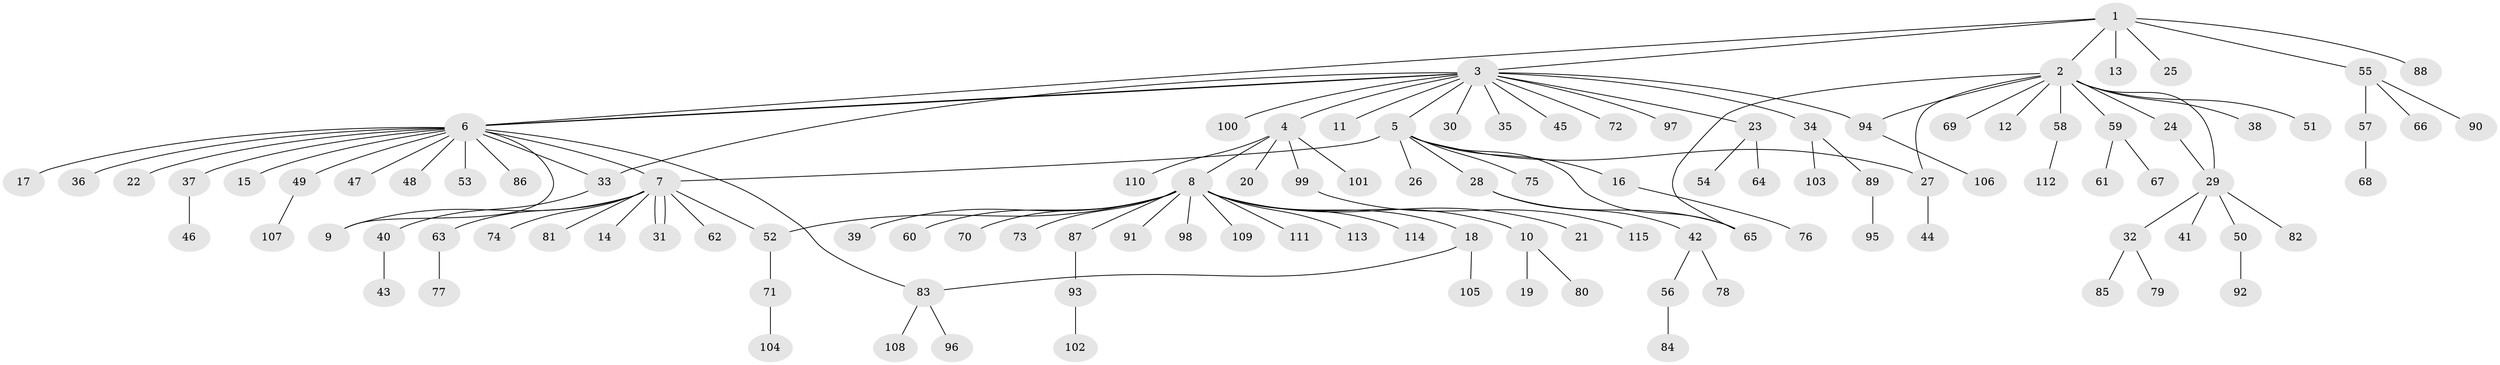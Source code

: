 // Generated by graph-tools (version 1.1) at 2025/14/03/09/25 04:14:39]
// undirected, 115 vertices, 127 edges
graph export_dot {
graph [start="1"]
  node [color=gray90,style=filled];
  1;
  2;
  3;
  4;
  5;
  6;
  7;
  8;
  9;
  10;
  11;
  12;
  13;
  14;
  15;
  16;
  17;
  18;
  19;
  20;
  21;
  22;
  23;
  24;
  25;
  26;
  27;
  28;
  29;
  30;
  31;
  32;
  33;
  34;
  35;
  36;
  37;
  38;
  39;
  40;
  41;
  42;
  43;
  44;
  45;
  46;
  47;
  48;
  49;
  50;
  51;
  52;
  53;
  54;
  55;
  56;
  57;
  58;
  59;
  60;
  61;
  62;
  63;
  64;
  65;
  66;
  67;
  68;
  69;
  70;
  71;
  72;
  73;
  74;
  75;
  76;
  77;
  78;
  79;
  80;
  81;
  82;
  83;
  84;
  85;
  86;
  87;
  88;
  89;
  90;
  91;
  92;
  93;
  94;
  95;
  96;
  97;
  98;
  99;
  100;
  101;
  102;
  103;
  104;
  105;
  106;
  107;
  108;
  109;
  110;
  111;
  112;
  113;
  114;
  115;
  1 -- 2;
  1 -- 3;
  1 -- 6;
  1 -- 13;
  1 -- 25;
  1 -- 55;
  1 -- 88;
  2 -- 12;
  2 -- 24;
  2 -- 27;
  2 -- 29;
  2 -- 38;
  2 -- 51;
  2 -- 58;
  2 -- 59;
  2 -- 65;
  2 -- 69;
  2 -- 94;
  3 -- 4;
  3 -- 5;
  3 -- 6;
  3 -- 6;
  3 -- 11;
  3 -- 23;
  3 -- 30;
  3 -- 33;
  3 -- 34;
  3 -- 35;
  3 -- 45;
  3 -- 72;
  3 -- 94;
  3 -- 97;
  3 -- 100;
  4 -- 8;
  4 -- 20;
  4 -- 99;
  4 -- 101;
  4 -- 110;
  5 -- 7;
  5 -- 16;
  5 -- 26;
  5 -- 27;
  5 -- 28;
  5 -- 65;
  5 -- 75;
  6 -- 7;
  6 -- 9;
  6 -- 15;
  6 -- 17;
  6 -- 22;
  6 -- 33;
  6 -- 36;
  6 -- 37;
  6 -- 47;
  6 -- 48;
  6 -- 49;
  6 -- 53;
  6 -- 83;
  6 -- 86;
  7 -- 9;
  7 -- 14;
  7 -- 31;
  7 -- 31;
  7 -- 52;
  7 -- 62;
  7 -- 63;
  7 -- 74;
  7 -- 81;
  8 -- 10;
  8 -- 18;
  8 -- 21;
  8 -- 39;
  8 -- 52;
  8 -- 60;
  8 -- 70;
  8 -- 73;
  8 -- 87;
  8 -- 91;
  8 -- 98;
  8 -- 109;
  8 -- 111;
  8 -- 113;
  8 -- 114;
  10 -- 19;
  10 -- 80;
  16 -- 76;
  18 -- 83;
  18 -- 105;
  23 -- 54;
  23 -- 64;
  24 -- 29;
  27 -- 44;
  28 -- 42;
  28 -- 65;
  29 -- 32;
  29 -- 41;
  29 -- 50;
  29 -- 82;
  32 -- 79;
  32 -- 85;
  33 -- 40;
  34 -- 89;
  34 -- 103;
  37 -- 46;
  40 -- 43;
  42 -- 56;
  42 -- 78;
  49 -- 107;
  50 -- 92;
  52 -- 71;
  55 -- 57;
  55 -- 66;
  55 -- 90;
  56 -- 84;
  57 -- 68;
  58 -- 112;
  59 -- 61;
  59 -- 67;
  63 -- 77;
  71 -- 104;
  83 -- 96;
  83 -- 108;
  87 -- 93;
  89 -- 95;
  93 -- 102;
  94 -- 106;
  99 -- 115;
}
